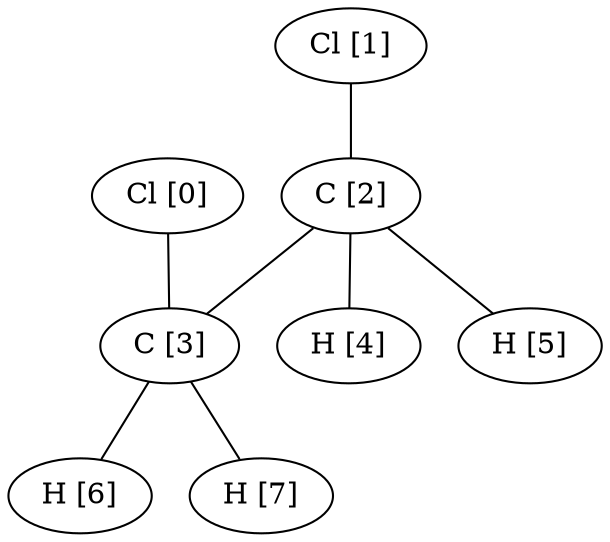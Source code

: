 graph G {
0[label="Cl [0]"];
1[label="Cl [1]"];
2[label="C [2]"];
3[label="C [3]"];
4[label="H [4]"];
5[label="H [5]"];
6[label="H [6]"];
7[label="H [7]"];
0--3 ;
1--2 ;
2--3 ;
2--4 ;
2--5 ;
3--6 ;
3--7 ;
}
